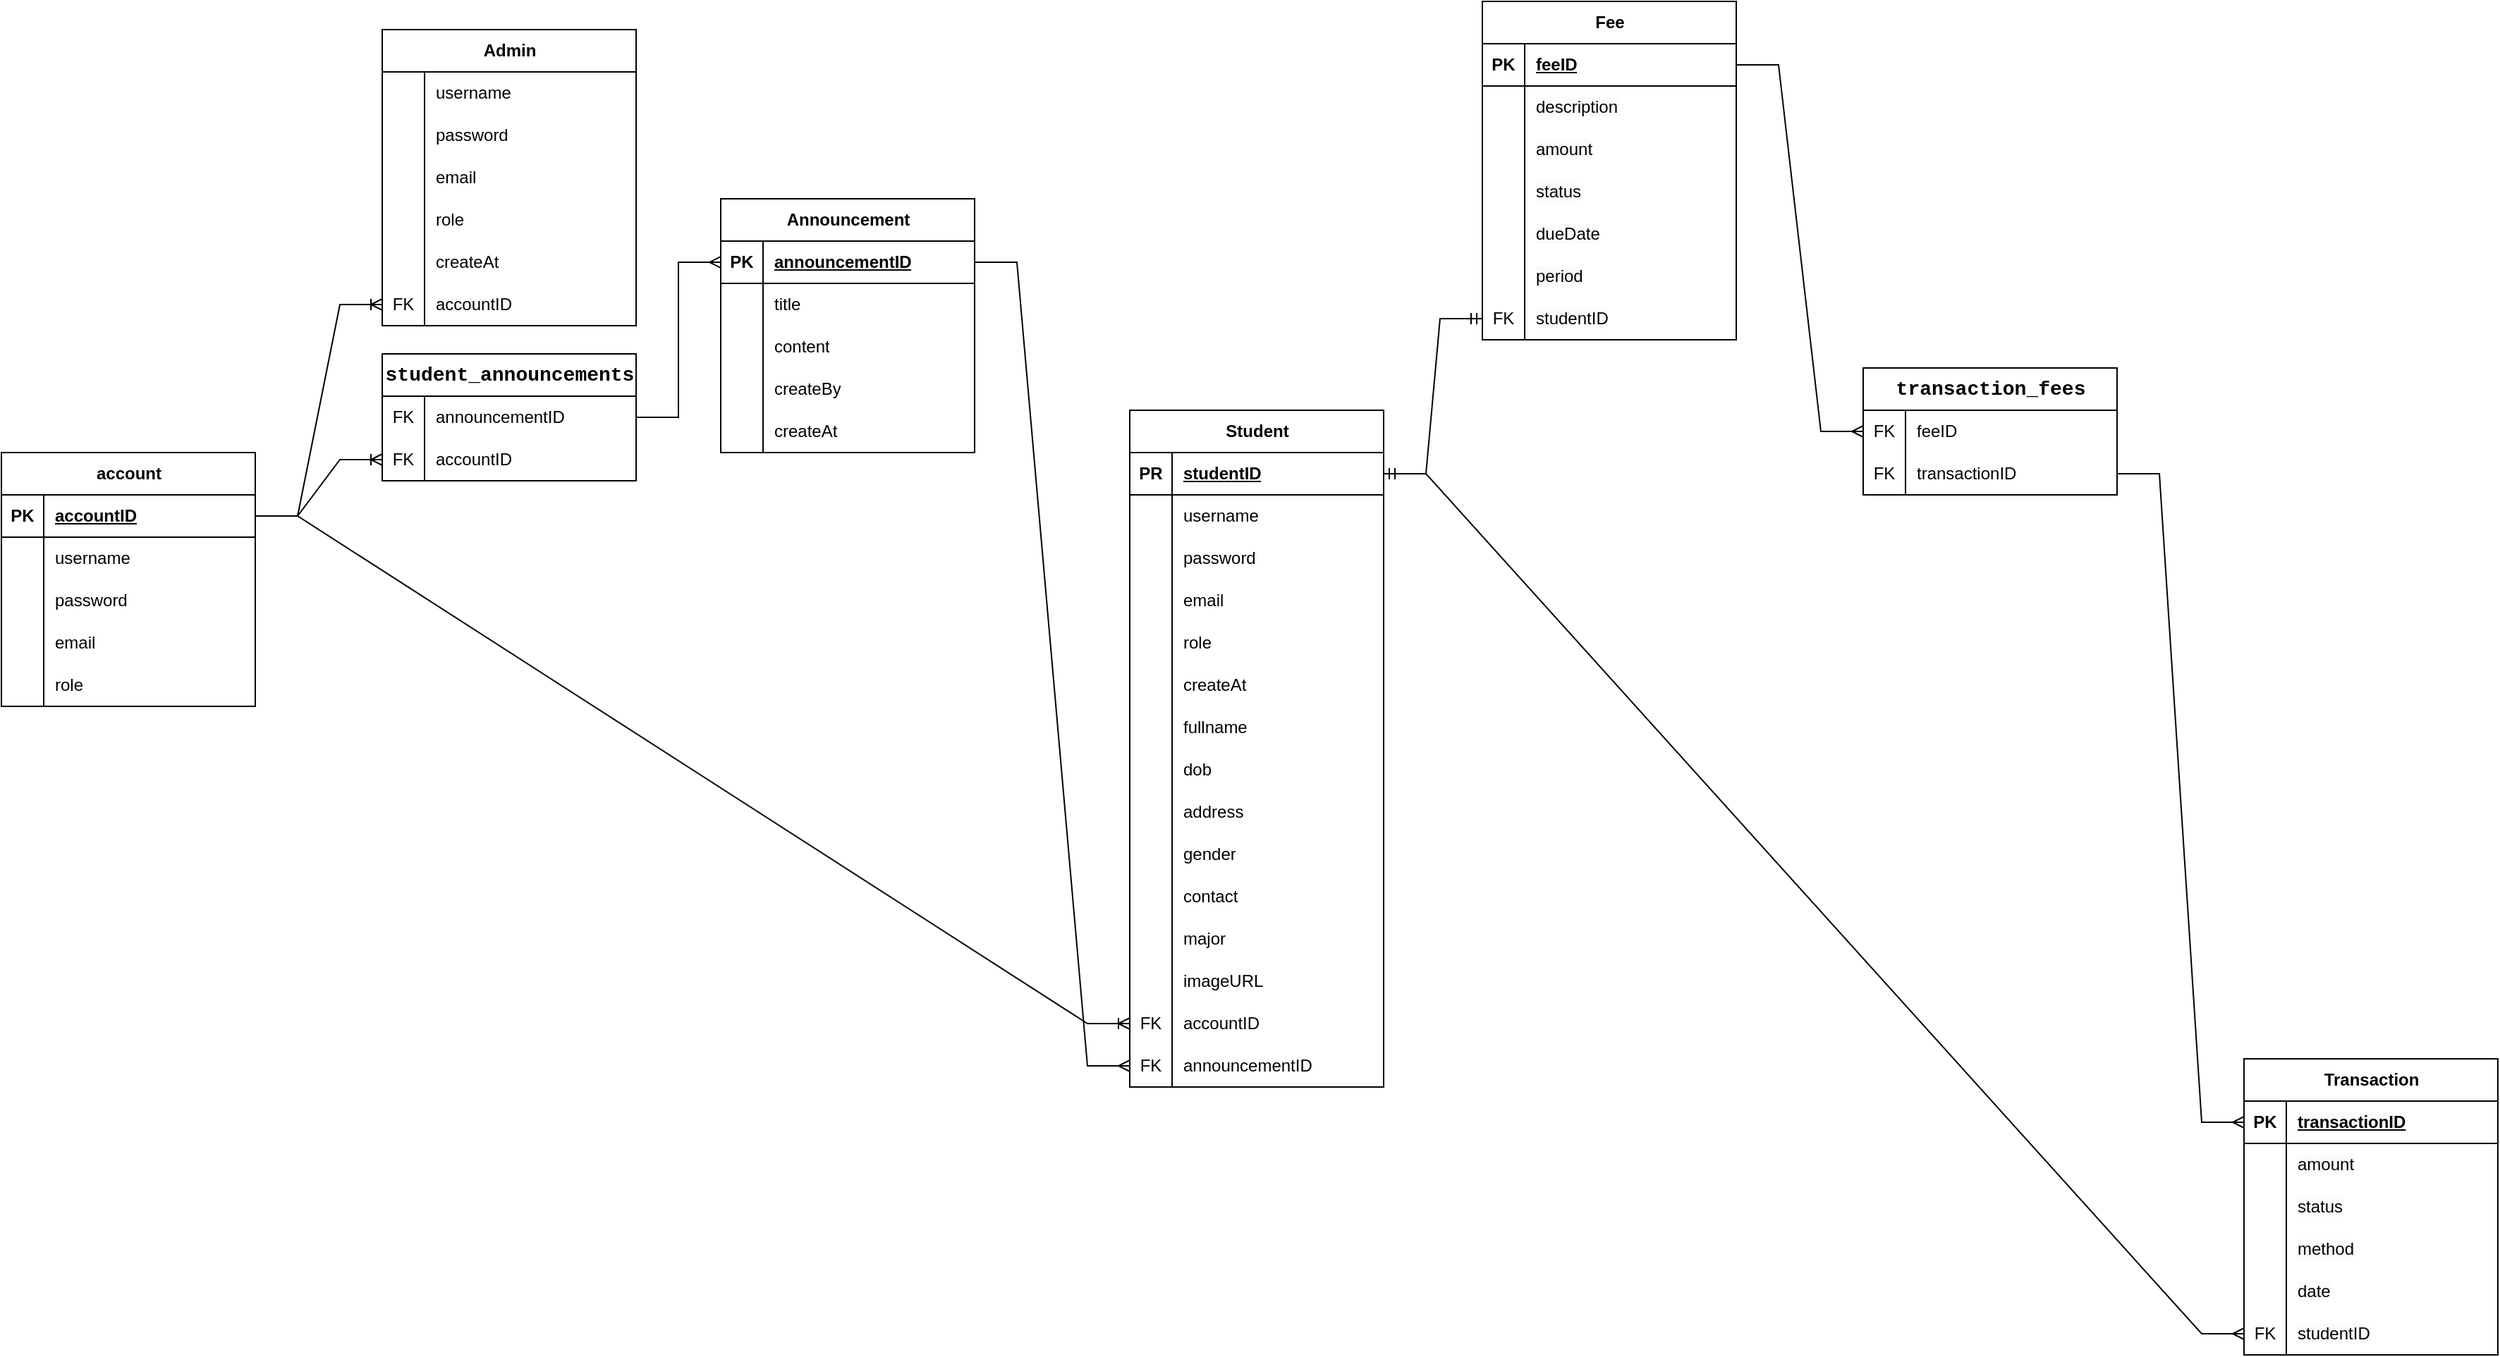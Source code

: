 <mxfile version="28.2.8">
  <diagram name="Trang-1" id="uYykQb7yuV1nduI9o4cE">
    <mxGraphModel grid="1" page="1" gridSize="10" guides="1" tooltips="1" connect="1" arrows="1" fold="1" pageScale="1" pageWidth="827" pageHeight="1169" math="0" shadow="0">
      <root>
        <mxCell id="0" />
        <mxCell id="1" parent="0" />
        <mxCell id="pBha4cJvdhxc_9h2mhRt-1" value="account" style="shape=table;startSize=30;container=1;collapsible=1;childLayout=tableLayout;fixedRows=1;rowLines=0;fontStyle=1;align=center;resizeLast=1;html=1;" vertex="1" parent="1">
          <mxGeometry x="70" y="240" width="180" height="180" as="geometry" />
        </mxCell>
        <mxCell id="pBha4cJvdhxc_9h2mhRt-2" value="" style="shape=tableRow;horizontal=0;startSize=0;swimlaneHead=0;swimlaneBody=0;fillColor=none;collapsible=0;dropTarget=0;points=[[0,0.5],[1,0.5]];portConstraint=eastwest;top=0;left=0;right=0;bottom=1;" vertex="1" parent="pBha4cJvdhxc_9h2mhRt-1">
          <mxGeometry y="30" width="180" height="30" as="geometry" />
        </mxCell>
        <mxCell id="pBha4cJvdhxc_9h2mhRt-3" value="PK" style="shape=partialRectangle;connectable=0;fillColor=none;top=0;left=0;bottom=0;right=0;fontStyle=1;overflow=hidden;whiteSpace=wrap;html=1;" vertex="1" parent="pBha4cJvdhxc_9h2mhRt-2">
          <mxGeometry width="30" height="30" as="geometry">
            <mxRectangle width="30" height="30" as="alternateBounds" />
          </mxGeometry>
        </mxCell>
        <mxCell id="pBha4cJvdhxc_9h2mhRt-4" value="accountID" style="shape=partialRectangle;connectable=0;fillColor=none;top=0;left=0;bottom=0;right=0;align=left;spacingLeft=6;fontStyle=5;overflow=hidden;whiteSpace=wrap;html=1;" vertex="1" parent="pBha4cJvdhxc_9h2mhRt-2">
          <mxGeometry x="30" width="150" height="30" as="geometry">
            <mxRectangle width="150" height="30" as="alternateBounds" />
          </mxGeometry>
        </mxCell>
        <mxCell id="pBha4cJvdhxc_9h2mhRt-5" value="" style="shape=tableRow;horizontal=0;startSize=0;swimlaneHead=0;swimlaneBody=0;fillColor=none;collapsible=0;dropTarget=0;points=[[0,0.5],[1,0.5]];portConstraint=eastwest;top=0;left=0;right=0;bottom=0;" vertex="1" parent="pBha4cJvdhxc_9h2mhRt-1">
          <mxGeometry y="60" width="180" height="30" as="geometry" />
        </mxCell>
        <mxCell id="pBha4cJvdhxc_9h2mhRt-6" value="" style="shape=partialRectangle;connectable=0;fillColor=none;top=0;left=0;bottom=0;right=0;editable=1;overflow=hidden;whiteSpace=wrap;html=1;" vertex="1" parent="pBha4cJvdhxc_9h2mhRt-5">
          <mxGeometry width="30" height="30" as="geometry">
            <mxRectangle width="30" height="30" as="alternateBounds" />
          </mxGeometry>
        </mxCell>
        <mxCell id="pBha4cJvdhxc_9h2mhRt-7" value="username" style="shape=partialRectangle;connectable=0;fillColor=none;top=0;left=0;bottom=0;right=0;align=left;spacingLeft=6;overflow=hidden;whiteSpace=wrap;html=1;" vertex="1" parent="pBha4cJvdhxc_9h2mhRt-5">
          <mxGeometry x="30" width="150" height="30" as="geometry">
            <mxRectangle width="150" height="30" as="alternateBounds" />
          </mxGeometry>
        </mxCell>
        <mxCell id="pBha4cJvdhxc_9h2mhRt-8" value="" style="shape=tableRow;horizontal=0;startSize=0;swimlaneHead=0;swimlaneBody=0;fillColor=none;collapsible=0;dropTarget=0;points=[[0,0.5],[1,0.5]];portConstraint=eastwest;top=0;left=0;right=0;bottom=0;" vertex="1" parent="pBha4cJvdhxc_9h2mhRt-1">
          <mxGeometry y="90" width="180" height="30" as="geometry" />
        </mxCell>
        <mxCell id="pBha4cJvdhxc_9h2mhRt-9" value="" style="shape=partialRectangle;connectable=0;fillColor=none;top=0;left=0;bottom=0;right=0;editable=1;overflow=hidden;whiteSpace=wrap;html=1;" vertex="1" parent="pBha4cJvdhxc_9h2mhRt-8">
          <mxGeometry width="30" height="30" as="geometry">
            <mxRectangle width="30" height="30" as="alternateBounds" />
          </mxGeometry>
        </mxCell>
        <mxCell id="pBha4cJvdhxc_9h2mhRt-10" value="password" style="shape=partialRectangle;connectable=0;fillColor=none;top=0;left=0;bottom=0;right=0;align=left;spacingLeft=6;overflow=hidden;whiteSpace=wrap;html=1;" vertex="1" parent="pBha4cJvdhxc_9h2mhRt-8">
          <mxGeometry x="30" width="150" height="30" as="geometry">
            <mxRectangle width="150" height="30" as="alternateBounds" />
          </mxGeometry>
        </mxCell>
        <mxCell id="pBha4cJvdhxc_9h2mhRt-11" value="" style="shape=tableRow;horizontal=0;startSize=0;swimlaneHead=0;swimlaneBody=0;fillColor=none;collapsible=0;dropTarget=0;points=[[0,0.5],[1,0.5]];portConstraint=eastwest;top=0;left=0;right=0;bottom=0;" vertex="1" parent="pBha4cJvdhxc_9h2mhRt-1">
          <mxGeometry y="120" width="180" height="30" as="geometry" />
        </mxCell>
        <mxCell id="pBha4cJvdhxc_9h2mhRt-12" value="" style="shape=partialRectangle;connectable=0;fillColor=none;top=0;left=0;bottom=0;right=0;editable=1;overflow=hidden;whiteSpace=wrap;html=1;" vertex="1" parent="pBha4cJvdhxc_9h2mhRt-11">
          <mxGeometry width="30" height="30" as="geometry">
            <mxRectangle width="30" height="30" as="alternateBounds" />
          </mxGeometry>
        </mxCell>
        <mxCell id="pBha4cJvdhxc_9h2mhRt-13" value="email" style="shape=partialRectangle;connectable=0;fillColor=none;top=0;left=0;bottom=0;right=0;align=left;spacingLeft=6;overflow=hidden;whiteSpace=wrap;html=1;" vertex="1" parent="pBha4cJvdhxc_9h2mhRt-11">
          <mxGeometry x="30" width="150" height="30" as="geometry">
            <mxRectangle width="150" height="30" as="alternateBounds" />
          </mxGeometry>
        </mxCell>
        <mxCell id="pBha4cJvdhxc_9h2mhRt-36" value="" style="shape=tableRow;horizontal=0;startSize=0;swimlaneHead=0;swimlaneBody=0;fillColor=none;collapsible=0;dropTarget=0;points=[[0,0.5],[1,0.5]];portConstraint=eastwest;top=0;left=0;right=0;bottom=0;" vertex="1" parent="pBha4cJvdhxc_9h2mhRt-1">
          <mxGeometry y="150" width="180" height="30" as="geometry" />
        </mxCell>
        <mxCell id="pBha4cJvdhxc_9h2mhRt-37" value="" style="shape=partialRectangle;connectable=0;fillColor=none;top=0;left=0;bottom=0;right=0;editable=1;overflow=hidden;whiteSpace=wrap;html=1;" vertex="1" parent="pBha4cJvdhxc_9h2mhRt-36">
          <mxGeometry width="30" height="30" as="geometry">
            <mxRectangle width="30" height="30" as="alternateBounds" />
          </mxGeometry>
        </mxCell>
        <mxCell id="pBha4cJvdhxc_9h2mhRt-38" value="role" style="shape=partialRectangle;connectable=0;fillColor=none;top=0;left=0;bottom=0;right=0;align=left;spacingLeft=6;overflow=hidden;whiteSpace=wrap;html=1;" vertex="1" parent="pBha4cJvdhxc_9h2mhRt-36">
          <mxGeometry x="30" width="150" height="30" as="geometry">
            <mxRectangle width="150" height="30" as="alternateBounds" />
          </mxGeometry>
        </mxCell>
        <mxCell id="pBha4cJvdhxc_9h2mhRt-40" value="Admin" style="shape=table;startSize=30;container=1;collapsible=1;childLayout=tableLayout;fixedRows=1;rowLines=0;fontStyle=1;align=center;resizeLast=1;html=1;" vertex="1" parent="1">
          <mxGeometry x="340" y="-60" width="180" height="210" as="geometry" />
        </mxCell>
        <mxCell id="pBha4cJvdhxc_9h2mhRt-44" value="" style="shape=tableRow;horizontal=0;startSize=0;swimlaneHead=0;swimlaneBody=0;fillColor=none;collapsible=0;dropTarget=0;points=[[0,0.5],[1,0.5]];portConstraint=eastwest;top=0;left=0;right=0;bottom=0;" vertex="1" parent="pBha4cJvdhxc_9h2mhRt-40">
          <mxGeometry y="30" width="180" height="30" as="geometry" />
        </mxCell>
        <mxCell id="pBha4cJvdhxc_9h2mhRt-45" value="" style="shape=partialRectangle;connectable=0;fillColor=none;top=0;left=0;bottom=0;right=0;editable=1;overflow=hidden;whiteSpace=wrap;html=1;" vertex="1" parent="pBha4cJvdhxc_9h2mhRt-44">
          <mxGeometry width="30" height="30" as="geometry">
            <mxRectangle width="30" height="30" as="alternateBounds" />
          </mxGeometry>
        </mxCell>
        <mxCell id="pBha4cJvdhxc_9h2mhRt-46" value="username" style="shape=partialRectangle;connectable=0;fillColor=none;top=0;left=0;bottom=0;right=0;align=left;spacingLeft=6;overflow=hidden;whiteSpace=wrap;html=1;" vertex="1" parent="pBha4cJvdhxc_9h2mhRt-44">
          <mxGeometry x="30" width="150" height="30" as="geometry">
            <mxRectangle width="150" height="30" as="alternateBounds" />
          </mxGeometry>
        </mxCell>
        <mxCell id="pBha4cJvdhxc_9h2mhRt-47" value="" style="shape=tableRow;horizontal=0;startSize=0;swimlaneHead=0;swimlaneBody=0;fillColor=none;collapsible=0;dropTarget=0;points=[[0,0.5],[1,0.5]];portConstraint=eastwest;top=0;left=0;right=0;bottom=0;" vertex="1" parent="pBha4cJvdhxc_9h2mhRt-40">
          <mxGeometry y="60" width="180" height="30" as="geometry" />
        </mxCell>
        <mxCell id="pBha4cJvdhxc_9h2mhRt-48" value="" style="shape=partialRectangle;connectable=0;fillColor=none;top=0;left=0;bottom=0;right=0;editable=1;overflow=hidden;whiteSpace=wrap;html=1;" vertex="1" parent="pBha4cJvdhxc_9h2mhRt-47">
          <mxGeometry width="30" height="30" as="geometry">
            <mxRectangle width="30" height="30" as="alternateBounds" />
          </mxGeometry>
        </mxCell>
        <mxCell id="pBha4cJvdhxc_9h2mhRt-49" value="password" style="shape=partialRectangle;connectable=0;fillColor=none;top=0;left=0;bottom=0;right=0;align=left;spacingLeft=6;overflow=hidden;whiteSpace=wrap;html=1;" vertex="1" parent="pBha4cJvdhxc_9h2mhRt-47">
          <mxGeometry x="30" width="150" height="30" as="geometry">
            <mxRectangle width="150" height="30" as="alternateBounds" />
          </mxGeometry>
        </mxCell>
        <mxCell id="pBha4cJvdhxc_9h2mhRt-50" value="" style="shape=tableRow;horizontal=0;startSize=0;swimlaneHead=0;swimlaneBody=0;fillColor=none;collapsible=0;dropTarget=0;points=[[0,0.5],[1,0.5]];portConstraint=eastwest;top=0;left=0;right=0;bottom=0;" vertex="1" parent="pBha4cJvdhxc_9h2mhRt-40">
          <mxGeometry y="90" width="180" height="30" as="geometry" />
        </mxCell>
        <mxCell id="pBha4cJvdhxc_9h2mhRt-51" value="" style="shape=partialRectangle;connectable=0;fillColor=none;top=0;left=0;bottom=0;right=0;editable=1;overflow=hidden;whiteSpace=wrap;html=1;" vertex="1" parent="pBha4cJvdhxc_9h2mhRt-50">
          <mxGeometry width="30" height="30" as="geometry">
            <mxRectangle width="30" height="30" as="alternateBounds" />
          </mxGeometry>
        </mxCell>
        <mxCell id="pBha4cJvdhxc_9h2mhRt-52" value="email" style="shape=partialRectangle;connectable=0;fillColor=none;top=0;left=0;bottom=0;right=0;align=left;spacingLeft=6;overflow=hidden;whiteSpace=wrap;html=1;" vertex="1" parent="pBha4cJvdhxc_9h2mhRt-50">
          <mxGeometry x="30" width="150" height="30" as="geometry">
            <mxRectangle width="150" height="30" as="alternateBounds" />
          </mxGeometry>
        </mxCell>
        <mxCell id="pBha4cJvdhxc_9h2mhRt-53" value="" style="shape=tableRow;horizontal=0;startSize=0;swimlaneHead=0;swimlaneBody=0;fillColor=none;collapsible=0;dropTarget=0;points=[[0,0.5],[1,0.5]];portConstraint=eastwest;top=0;left=0;right=0;bottom=0;" vertex="1" parent="pBha4cJvdhxc_9h2mhRt-40">
          <mxGeometry y="120" width="180" height="30" as="geometry" />
        </mxCell>
        <mxCell id="pBha4cJvdhxc_9h2mhRt-54" value="" style="shape=partialRectangle;connectable=0;fillColor=none;top=0;left=0;bottom=0;right=0;editable=1;overflow=hidden;whiteSpace=wrap;html=1;" vertex="1" parent="pBha4cJvdhxc_9h2mhRt-53">
          <mxGeometry width="30" height="30" as="geometry">
            <mxRectangle width="30" height="30" as="alternateBounds" />
          </mxGeometry>
        </mxCell>
        <mxCell id="pBha4cJvdhxc_9h2mhRt-55" value="role" style="shape=partialRectangle;connectable=0;fillColor=none;top=0;left=0;bottom=0;right=0;align=left;spacingLeft=6;overflow=hidden;whiteSpace=wrap;html=1;" vertex="1" parent="pBha4cJvdhxc_9h2mhRt-53">
          <mxGeometry x="30" width="150" height="30" as="geometry">
            <mxRectangle width="150" height="30" as="alternateBounds" />
          </mxGeometry>
        </mxCell>
        <mxCell id="pBha4cJvdhxc_9h2mhRt-57" value="" style="shape=tableRow;horizontal=0;startSize=0;swimlaneHead=0;swimlaneBody=0;fillColor=none;collapsible=0;dropTarget=0;points=[[0,0.5],[1,0.5]];portConstraint=eastwest;top=0;left=0;right=0;bottom=0;" vertex="1" parent="pBha4cJvdhxc_9h2mhRt-40">
          <mxGeometry y="150" width="180" height="30" as="geometry" />
        </mxCell>
        <mxCell id="pBha4cJvdhxc_9h2mhRt-58" value="" style="shape=partialRectangle;connectable=0;fillColor=none;top=0;left=0;bottom=0;right=0;editable=1;overflow=hidden;whiteSpace=wrap;html=1;" vertex="1" parent="pBha4cJvdhxc_9h2mhRt-57">
          <mxGeometry width="30" height="30" as="geometry">
            <mxRectangle width="30" height="30" as="alternateBounds" />
          </mxGeometry>
        </mxCell>
        <mxCell id="pBha4cJvdhxc_9h2mhRt-59" value="createAt" style="shape=partialRectangle;connectable=0;fillColor=none;top=0;left=0;bottom=0;right=0;align=left;spacingLeft=6;overflow=hidden;whiteSpace=wrap;html=1;" vertex="1" parent="pBha4cJvdhxc_9h2mhRt-57">
          <mxGeometry x="30" width="150" height="30" as="geometry">
            <mxRectangle width="150" height="30" as="alternateBounds" />
          </mxGeometry>
        </mxCell>
        <mxCell id="pBha4cJvdhxc_9h2mhRt-221" style="shape=tableRow;horizontal=0;startSize=0;swimlaneHead=0;swimlaneBody=0;fillColor=none;collapsible=0;dropTarget=0;points=[[0,0.5],[1,0.5]];portConstraint=eastwest;top=0;left=0;right=0;bottom=0;" vertex="1" parent="pBha4cJvdhxc_9h2mhRt-40">
          <mxGeometry y="180" width="180" height="30" as="geometry" />
        </mxCell>
        <mxCell id="pBha4cJvdhxc_9h2mhRt-222" value="FK" style="shape=partialRectangle;connectable=0;fillColor=none;top=0;left=0;bottom=0;right=0;editable=1;overflow=hidden;whiteSpace=wrap;html=1;" vertex="1" parent="pBha4cJvdhxc_9h2mhRt-221">
          <mxGeometry width="30" height="30" as="geometry">
            <mxRectangle width="30" height="30" as="alternateBounds" />
          </mxGeometry>
        </mxCell>
        <mxCell id="pBha4cJvdhxc_9h2mhRt-223" value="accountID" style="shape=partialRectangle;connectable=0;fillColor=none;top=0;left=0;bottom=0;right=0;align=left;spacingLeft=6;overflow=hidden;whiteSpace=wrap;html=1;" vertex="1" parent="pBha4cJvdhxc_9h2mhRt-221">
          <mxGeometry x="30" width="150" height="30" as="geometry">
            <mxRectangle width="150" height="30" as="alternateBounds" />
          </mxGeometry>
        </mxCell>
        <mxCell id="pBha4cJvdhxc_9h2mhRt-60" value="Student" style="shape=table;startSize=30;container=1;collapsible=1;childLayout=tableLayout;fixedRows=1;rowLines=0;fontStyle=1;align=center;resizeLast=1;html=1;" vertex="1" parent="1">
          <mxGeometry x="870" y="210" width="180" height="480.0" as="geometry" />
        </mxCell>
        <mxCell id="pBha4cJvdhxc_9h2mhRt-105" value="" style="shape=tableRow;horizontal=0;startSize=0;swimlaneHead=0;swimlaneBody=0;fillColor=none;collapsible=0;dropTarget=0;points=[[0,0.5],[1,0.5]];portConstraint=eastwest;top=0;left=0;right=0;bottom=1;" vertex="1" parent="pBha4cJvdhxc_9h2mhRt-60">
          <mxGeometry y="30" width="180" height="30" as="geometry" />
        </mxCell>
        <mxCell id="pBha4cJvdhxc_9h2mhRt-106" value="PR" style="shape=partialRectangle;connectable=0;fillColor=none;top=0;left=0;bottom=0;right=0;fontStyle=1;overflow=hidden;whiteSpace=wrap;html=1;" vertex="1" parent="pBha4cJvdhxc_9h2mhRt-105">
          <mxGeometry width="30" height="30" as="geometry">
            <mxRectangle width="30" height="30" as="alternateBounds" />
          </mxGeometry>
        </mxCell>
        <mxCell id="pBha4cJvdhxc_9h2mhRt-107" value="studentID" style="shape=partialRectangle;connectable=0;fillColor=none;top=0;left=0;bottom=0;right=0;align=left;spacingLeft=6;fontStyle=5;overflow=hidden;whiteSpace=wrap;html=1;" vertex="1" parent="pBha4cJvdhxc_9h2mhRt-105">
          <mxGeometry x="30" width="150" height="30" as="geometry">
            <mxRectangle width="150" height="30" as="alternateBounds" />
          </mxGeometry>
        </mxCell>
        <mxCell id="pBha4cJvdhxc_9h2mhRt-64" value="" style="shape=tableRow;horizontal=0;startSize=0;swimlaneHead=0;swimlaneBody=0;fillColor=none;collapsible=0;dropTarget=0;points=[[0,0.5],[1,0.5]];portConstraint=eastwest;top=0;left=0;right=0;bottom=0;" vertex="1" parent="pBha4cJvdhxc_9h2mhRt-60">
          <mxGeometry y="60" width="180" height="30" as="geometry" />
        </mxCell>
        <mxCell id="pBha4cJvdhxc_9h2mhRt-65" value="" style="shape=partialRectangle;connectable=0;fillColor=none;top=0;left=0;bottom=0;right=0;editable=1;overflow=hidden;whiteSpace=wrap;html=1;" vertex="1" parent="pBha4cJvdhxc_9h2mhRt-64">
          <mxGeometry width="30" height="30" as="geometry">
            <mxRectangle width="30" height="30" as="alternateBounds" />
          </mxGeometry>
        </mxCell>
        <mxCell id="pBha4cJvdhxc_9h2mhRt-66" value="username" style="shape=partialRectangle;connectable=0;fillColor=none;top=0;left=0;bottom=0;right=0;align=left;spacingLeft=6;overflow=hidden;whiteSpace=wrap;html=1;" vertex="1" parent="pBha4cJvdhxc_9h2mhRt-64">
          <mxGeometry x="30" width="150" height="30" as="geometry">
            <mxRectangle width="150" height="30" as="alternateBounds" />
          </mxGeometry>
        </mxCell>
        <mxCell id="pBha4cJvdhxc_9h2mhRt-67" value="" style="shape=tableRow;horizontal=0;startSize=0;swimlaneHead=0;swimlaneBody=0;fillColor=none;collapsible=0;dropTarget=0;points=[[0,0.5],[1,0.5]];portConstraint=eastwest;top=0;left=0;right=0;bottom=0;" vertex="1" parent="pBha4cJvdhxc_9h2mhRt-60">
          <mxGeometry y="90" width="180" height="30" as="geometry" />
        </mxCell>
        <mxCell id="pBha4cJvdhxc_9h2mhRt-68" value="" style="shape=partialRectangle;connectable=0;fillColor=none;top=0;left=0;bottom=0;right=0;editable=1;overflow=hidden;whiteSpace=wrap;html=1;" vertex="1" parent="pBha4cJvdhxc_9h2mhRt-67">
          <mxGeometry width="30" height="30" as="geometry">
            <mxRectangle width="30" height="30" as="alternateBounds" />
          </mxGeometry>
        </mxCell>
        <mxCell id="pBha4cJvdhxc_9h2mhRt-69" value="password" style="shape=partialRectangle;connectable=0;fillColor=none;top=0;left=0;bottom=0;right=0;align=left;spacingLeft=6;overflow=hidden;whiteSpace=wrap;html=1;" vertex="1" parent="pBha4cJvdhxc_9h2mhRt-67">
          <mxGeometry x="30" width="150" height="30" as="geometry">
            <mxRectangle width="150" height="30" as="alternateBounds" />
          </mxGeometry>
        </mxCell>
        <mxCell id="pBha4cJvdhxc_9h2mhRt-70" value="" style="shape=tableRow;horizontal=0;startSize=0;swimlaneHead=0;swimlaneBody=0;fillColor=none;collapsible=0;dropTarget=0;points=[[0,0.5],[1,0.5]];portConstraint=eastwest;top=0;left=0;right=0;bottom=0;" vertex="1" parent="pBha4cJvdhxc_9h2mhRt-60">
          <mxGeometry y="120" width="180" height="30" as="geometry" />
        </mxCell>
        <mxCell id="pBha4cJvdhxc_9h2mhRt-71" value="" style="shape=partialRectangle;connectable=0;fillColor=none;top=0;left=0;bottom=0;right=0;editable=1;overflow=hidden;whiteSpace=wrap;html=1;" vertex="1" parent="pBha4cJvdhxc_9h2mhRt-70">
          <mxGeometry width="30" height="30" as="geometry">
            <mxRectangle width="30" height="30" as="alternateBounds" />
          </mxGeometry>
        </mxCell>
        <mxCell id="pBha4cJvdhxc_9h2mhRt-72" value="email" style="shape=partialRectangle;connectable=0;fillColor=none;top=0;left=0;bottom=0;right=0;align=left;spacingLeft=6;overflow=hidden;whiteSpace=wrap;html=1;" vertex="1" parent="pBha4cJvdhxc_9h2mhRt-70">
          <mxGeometry x="30" width="150" height="30" as="geometry">
            <mxRectangle width="150" height="30" as="alternateBounds" />
          </mxGeometry>
        </mxCell>
        <mxCell id="pBha4cJvdhxc_9h2mhRt-73" value="" style="shape=tableRow;horizontal=0;startSize=0;swimlaneHead=0;swimlaneBody=0;fillColor=none;collapsible=0;dropTarget=0;points=[[0,0.5],[1,0.5]];portConstraint=eastwest;top=0;left=0;right=0;bottom=0;" vertex="1" parent="pBha4cJvdhxc_9h2mhRt-60">
          <mxGeometry y="150" width="180" height="30" as="geometry" />
        </mxCell>
        <mxCell id="pBha4cJvdhxc_9h2mhRt-74" value="" style="shape=partialRectangle;connectable=0;fillColor=none;top=0;left=0;bottom=0;right=0;editable=1;overflow=hidden;whiteSpace=wrap;html=1;" vertex="1" parent="pBha4cJvdhxc_9h2mhRt-73">
          <mxGeometry width="30" height="30" as="geometry">
            <mxRectangle width="30" height="30" as="alternateBounds" />
          </mxGeometry>
        </mxCell>
        <mxCell id="pBha4cJvdhxc_9h2mhRt-75" value="role" style="shape=partialRectangle;connectable=0;fillColor=none;top=0;left=0;bottom=0;right=0;align=left;spacingLeft=6;overflow=hidden;whiteSpace=wrap;html=1;" vertex="1" parent="pBha4cJvdhxc_9h2mhRt-73">
          <mxGeometry x="30" width="150" height="30" as="geometry">
            <mxRectangle width="150" height="30" as="alternateBounds" />
          </mxGeometry>
        </mxCell>
        <mxCell id="pBha4cJvdhxc_9h2mhRt-76" value="" style="shape=tableRow;horizontal=0;startSize=0;swimlaneHead=0;swimlaneBody=0;fillColor=none;collapsible=0;dropTarget=0;points=[[0,0.5],[1,0.5]];portConstraint=eastwest;top=0;left=0;right=0;bottom=0;" vertex="1" parent="pBha4cJvdhxc_9h2mhRt-60">
          <mxGeometry y="180" width="180" height="30" as="geometry" />
        </mxCell>
        <mxCell id="pBha4cJvdhxc_9h2mhRt-77" value="" style="shape=partialRectangle;connectable=0;fillColor=none;top=0;left=0;bottom=0;right=0;editable=1;overflow=hidden;whiteSpace=wrap;html=1;" vertex="1" parent="pBha4cJvdhxc_9h2mhRt-76">
          <mxGeometry width="30" height="30" as="geometry">
            <mxRectangle width="30" height="30" as="alternateBounds" />
          </mxGeometry>
        </mxCell>
        <mxCell id="pBha4cJvdhxc_9h2mhRt-78" value="createAt" style="shape=partialRectangle;connectable=0;fillColor=none;top=0;left=0;bottom=0;right=0;align=left;spacingLeft=6;overflow=hidden;whiteSpace=wrap;html=1;" vertex="1" parent="pBha4cJvdhxc_9h2mhRt-76">
          <mxGeometry x="30" width="150" height="30" as="geometry">
            <mxRectangle width="150" height="30" as="alternateBounds" />
          </mxGeometry>
        </mxCell>
        <mxCell id="pBha4cJvdhxc_9h2mhRt-81" value="" style="shape=tableRow;horizontal=0;startSize=0;swimlaneHead=0;swimlaneBody=0;fillColor=none;collapsible=0;dropTarget=0;points=[[0,0.5],[1,0.5]];portConstraint=eastwest;top=0;left=0;right=0;bottom=0;" vertex="1" parent="pBha4cJvdhxc_9h2mhRt-60">
          <mxGeometry y="210" width="180" height="30" as="geometry" />
        </mxCell>
        <mxCell id="pBha4cJvdhxc_9h2mhRt-82" value="" style="shape=partialRectangle;connectable=0;fillColor=none;top=0;left=0;bottom=0;right=0;editable=1;overflow=hidden;whiteSpace=wrap;html=1;" vertex="1" parent="pBha4cJvdhxc_9h2mhRt-81">
          <mxGeometry width="30" height="30" as="geometry">
            <mxRectangle width="30" height="30" as="alternateBounds" />
          </mxGeometry>
        </mxCell>
        <mxCell id="pBha4cJvdhxc_9h2mhRt-83" value="fullname" style="shape=partialRectangle;connectable=0;fillColor=none;top=0;left=0;bottom=0;right=0;align=left;spacingLeft=6;overflow=hidden;whiteSpace=wrap;html=1;" vertex="1" parent="pBha4cJvdhxc_9h2mhRt-81">
          <mxGeometry x="30" width="150" height="30" as="geometry">
            <mxRectangle width="150" height="30" as="alternateBounds" />
          </mxGeometry>
        </mxCell>
        <mxCell id="pBha4cJvdhxc_9h2mhRt-84" value="" style="shape=tableRow;horizontal=0;startSize=0;swimlaneHead=0;swimlaneBody=0;fillColor=none;collapsible=0;dropTarget=0;points=[[0,0.5],[1,0.5]];portConstraint=eastwest;top=0;left=0;right=0;bottom=0;" vertex="1" parent="pBha4cJvdhxc_9h2mhRt-60">
          <mxGeometry y="240" width="180" height="30" as="geometry" />
        </mxCell>
        <mxCell id="pBha4cJvdhxc_9h2mhRt-85" value="" style="shape=partialRectangle;connectable=0;fillColor=none;top=0;left=0;bottom=0;right=0;editable=1;overflow=hidden;whiteSpace=wrap;html=1;" vertex="1" parent="pBha4cJvdhxc_9h2mhRt-84">
          <mxGeometry width="30" height="30" as="geometry">
            <mxRectangle width="30" height="30" as="alternateBounds" />
          </mxGeometry>
        </mxCell>
        <mxCell id="pBha4cJvdhxc_9h2mhRt-86" value="dob" style="shape=partialRectangle;connectable=0;fillColor=none;top=0;left=0;bottom=0;right=0;align=left;spacingLeft=6;overflow=hidden;whiteSpace=wrap;html=1;" vertex="1" parent="pBha4cJvdhxc_9h2mhRt-84">
          <mxGeometry x="30" width="150" height="30" as="geometry">
            <mxRectangle width="150" height="30" as="alternateBounds" />
          </mxGeometry>
        </mxCell>
        <mxCell id="pBha4cJvdhxc_9h2mhRt-87" value="" style="shape=tableRow;horizontal=0;startSize=0;swimlaneHead=0;swimlaneBody=0;fillColor=none;collapsible=0;dropTarget=0;points=[[0,0.5],[1,0.5]];portConstraint=eastwest;top=0;left=0;right=0;bottom=0;" vertex="1" parent="pBha4cJvdhxc_9h2mhRt-60">
          <mxGeometry y="270" width="180" height="30" as="geometry" />
        </mxCell>
        <mxCell id="pBha4cJvdhxc_9h2mhRt-88" value="" style="shape=partialRectangle;connectable=0;fillColor=none;top=0;left=0;bottom=0;right=0;editable=1;overflow=hidden;whiteSpace=wrap;html=1;" vertex="1" parent="pBha4cJvdhxc_9h2mhRt-87">
          <mxGeometry width="30" height="30" as="geometry">
            <mxRectangle width="30" height="30" as="alternateBounds" />
          </mxGeometry>
        </mxCell>
        <mxCell id="pBha4cJvdhxc_9h2mhRt-89" value="address" style="shape=partialRectangle;connectable=0;fillColor=none;top=0;left=0;bottom=0;right=0;align=left;spacingLeft=6;overflow=hidden;whiteSpace=wrap;html=1;" vertex="1" parent="pBha4cJvdhxc_9h2mhRt-87">
          <mxGeometry x="30" width="150" height="30" as="geometry">
            <mxRectangle width="150" height="30" as="alternateBounds" />
          </mxGeometry>
        </mxCell>
        <mxCell id="pBha4cJvdhxc_9h2mhRt-90" value="" style="shape=tableRow;horizontal=0;startSize=0;swimlaneHead=0;swimlaneBody=0;fillColor=none;collapsible=0;dropTarget=0;points=[[0,0.5],[1,0.5]];portConstraint=eastwest;top=0;left=0;right=0;bottom=0;" vertex="1" parent="pBha4cJvdhxc_9h2mhRt-60">
          <mxGeometry y="300" width="180" height="30" as="geometry" />
        </mxCell>
        <mxCell id="pBha4cJvdhxc_9h2mhRt-91" value="" style="shape=partialRectangle;connectable=0;fillColor=none;top=0;left=0;bottom=0;right=0;editable=1;overflow=hidden;whiteSpace=wrap;html=1;" vertex="1" parent="pBha4cJvdhxc_9h2mhRt-90">
          <mxGeometry width="30" height="30" as="geometry">
            <mxRectangle width="30" height="30" as="alternateBounds" />
          </mxGeometry>
        </mxCell>
        <mxCell id="pBha4cJvdhxc_9h2mhRt-92" value="gender" style="shape=partialRectangle;connectable=0;fillColor=none;top=0;left=0;bottom=0;right=0;align=left;spacingLeft=6;overflow=hidden;whiteSpace=wrap;html=1;" vertex="1" parent="pBha4cJvdhxc_9h2mhRt-90">
          <mxGeometry x="30" width="150" height="30" as="geometry">
            <mxRectangle width="150" height="30" as="alternateBounds" />
          </mxGeometry>
        </mxCell>
        <mxCell id="pBha4cJvdhxc_9h2mhRt-93" value="" style="shape=tableRow;horizontal=0;startSize=0;swimlaneHead=0;swimlaneBody=0;fillColor=none;collapsible=0;dropTarget=0;points=[[0,0.5],[1,0.5]];portConstraint=eastwest;top=0;left=0;right=0;bottom=0;" vertex="1" parent="pBha4cJvdhxc_9h2mhRt-60">
          <mxGeometry y="330" width="180" height="30" as="geometry" />
        </mxCell>
        <mxCell id="pBha4cJvdhxc_9h2mhRt-94" value="" style="shape=partialRectangle;connectable=0;fillColor=none;top=0;left=0;bottom=0;right=0;editable=1;overflow=hidden;whiteSpace=wrap;html=1;" vertex="1" parent="pBha4cJvdhxc_9h2mhRt-93">
          <mxGeometry width="30" height="30" as="geometry">
            <mxRectangle width="30" height="30" as="alternateBounds" />
          </mxGeometry>
        </mxCell>
        <mxCell id="pBha4cJvdhxc_9h2mhRt-95" value="contact" style="shape=partialRectangle;connectable=0;fillColor=none;top=0;left=0;bottom=0;right=0;align=left;spacingLeft=6;overflow=hidden;whiteSpace=wrap;html=1;" vertex="1" parent="pBha4cJvdhxc_9h2mhRt-93">
          <mxGeometry x="30" width="150" height="30" as="geometry">
            <mxRectangle width="150" height="30" as="alternateBounds" />
          </mxGeometry>
        </mxCell>
        <mxCell id="pBha4cJvdhxc_9h2mhRt-96" value="" style="shape=tableRow;horizontal=0;startSize=0;swimlaneHead=0;swimlaneBody=0;fillColor=none;collapsible=0;dropTarget=0;points=[[0,0.5],[1,0.5]];portConstraint=eastwest;top=0;left=0;right=0;bottom=0;" vertex="1" parent="pBha4cJvdhxc_9h2mhRt-60">
          <mxGeometry y="360" width="180" height="30" as="geometry" />
        </mxCell>
        <mxCell id="pBha4cJvdhxc_9h2mhRt-97" value="" style="shape=partialRectangle;connectable=0;fillColor=none;top=0;left=0;bottom=0;right=0;editable=1;overflow=hidden;whiteSpace=wrap;html=1;" vertex="1" parent="pBha4cJvdhxc_9h2mhRt-96">
          <mxGeometry width="30" height="30" as="geometry">
            <mxRectangle width="30" height="30" as="alternateBounds" />
          </mxGeometry>
        </mxCell>
        <mxCell id="pBha4cJvdhxc_9h2mhRt-98" value="major" style="shape=partialRectangle;connectable=0;fillColor=none;top=0;left=0;bottom=0;right=0;align=left;spacingLeft=6;overflow=hidden;whiteSpace=wrap;html=1;" vertex="1" parent="pBha4cJvdhxc_9h2mhRt-96">
          <mxGeometry x="30" width="150" height="30" as="geometry">
            <mxRectangle width="150" height="30" as="alternateBounds" />
          </mxGeometry>
        </mxCell>
        <mxCell id="pBha4cJvdhxc_9h2mhRt-99" value="" style="shape=tableRow;horizontal=0;startSize=0;swimlaneHead=0;swimlaneBody=0;fillColor=none;collapsible=0;dropTarget=0;points=[[0,0.5],[1,0.5]];portConstraint=eastwest;top=0;left=0;right=0;bottom=0;" vertex="1" parent="pBha4cJvdhxc_9h2mhRt-60">
          <mxGeometry y="390" width="180" height="30" as="geometry" />
        </mxCell>
        <mxCell id="pBha4cJvdhxc_9h2mhRt-100" value="" style="shape=partialRectangle;connectable=0;fillColor=none;top=0;left=0;bottom=0;right=0;editable=1;overflow=hidden;whiteSpace=wrap;html=1;" vertex="1" parent="pBha4cJvdhxc_9h2mhRt-99">
          <mxGeometry width="30" height="30" as="geometry">
            <mxRectangle width="30" height="30" as="alternateBounds" />
          </mxGeometry>
        </mxCell>
        <mxCell id="pBha4cJvdhxc_9h2mhRt-101" value="imageURL" style="shape=partialRectangle;connectable=0;fillColor=none;top=0;left=0;bottom=0;right=0;align=left;spacingLeft=6;overflow=hidden;whiteSpace=wrap;html=1;" vertex="1" parent="pBha4cJvdhxc_9h2mhRt-99">
          <mxGeometry x="30" width="150" height="30" as="geometry">
            <mxRectangle width="150" height="30" as="alternateBounds" />
          </mxGeometry>
        </mxCell>
        <mxCell id="pBha4cJvdhxc_9h2mhRt-218" value="" style="shape=tableRow;horizontal=0;startSize=0;swimlaneHead=0;swimlaneBody=0;fillColor=none;collapsible=0;dropTarget=0;points=[[0,0.5],[1,0.5]];portConstraint=eastwest;top=0;left=0;right=0;bottom=0;" vertex="1" parent="pBha4cJvdhxc_9h2mhRt-60">
          <mxGeometry y="420" width="180" height="30" as="geometry" />
        </mxCell>
        <mxCell id="pBha4cJvdhxc_9h2mhRt-219" value="FK" style="shape=partialRectangle;connectable=0;fillColor=none;top=0;left=0;bottom=0;right=0;editable=1;overflow=hidden;whiteSpace=wrap;html=1;" vertex="1" parent="pBha4cJvdhxc_9h2mhRt-218">
          <mxGeometry width="30" height="30" as="geometry">
            <mxRectangle width="30" height="30" as="alternateBounds" />
          </mxGeometry>
        </mxCell>
        <mxCell id="pBha4cJvdhxc_9h2mhRt-220" value="accountID" style="shape=partialRectangle;connectable=0;fillColor=none;top=0;left=0;bottom=0;right=0;align=left;spacingLeft=6;overflow=hidden;whiteSpace=wrap;html=1;" vertex="1" parent="pBha4cJvdhxc_9h2mhRt-218">
          <mxGeometry x="30" width="150" height="30" as="geometry">
            <mxRectangle width="150" height="30" as="alternateBounds" />
          </mxGeometry>
        </mxCell>
        <mxCell id="pBha4cJvdhxc_9h2mhRt-263" value="" style="shape=tableRow;horizontal=0;startSize=0;swimlaneHead=0;swimlaneBody=0;fillColor=none;collapsible=0;dropTarget=0;points=[[0,0.5],[1,0.5]];portConstraint=eastwest;top=0;left=0;right=0;bottom=0;" vertex="1" parent="pBha4cJvdhxc_9h2mhRt-60">
          <mxGeometry y="450" width="180" height="30" as="geometry" />
        </mxCell>
        <mxCell id="pBha4cJvdhxc_9h2mhRt-264" value="FK" style="shape=partialRectangle;connectable=0;fillColor=none;top=0;left=0;bottom=0;right=0;editable=1;overflow=hidden;whiteSpace=wrap;html=1;" vertex="1" parent="pBha4cJvdhxc_9h2mhRt-263">
          <mxGeometry width="30" height="30" as="geometry">
            <mxRectangle width="30" height="30" as="alternateBounds" />
          </mxGeometry>
        </mxCell>
        <mxCell id="pBha4cJvdhxc_9h2mhRt-265" value="announcementID" style="shape=partialRectangle;connectable=0;fillColor=none;top=0;left=0;bottom=0;right=0;align=left;spacingLeft=6;overflow=hidden;whiteSpace=wrap;html=1;" vertex="1" parent="pBha4cJvdhxc_9h2mhRt-263">
          <mxGeometry x="30" width="150" height="30" as="geometry">
            <mxRectangle width="150" height="30" as="alternateBounds" />
          </mxGeometry>
        </mxCell>
        <mxCell id="pBha4cJvdhxc_9h2mhRt-79" value="" style="edgeStyle=entityRelationEdgeStyle;fontSize=12;html=1;endArrow=ERoneToMany;rounded=0;exitX=1;exitY=0.5;exitDx=0;exitDy=0;entryX=0;entryY=0.5;entryDx=0;entryDy=0;" edge="1" parent="1" source="pBha4cJvdhxc_9h2mhRt-2" target="pBha4cJvdhxc_9h2mhRt-218">
          <mxGeometry width="100" height="100" relative="1" as="geometry">
            <mxPoint x="290" y="210" as="sourcePoint" />
            <mxPoint x="430" y="270" as="targetPoint" />
          </mxGeometry>
        </mxCell>
        <mxCell id="pBha4cJvdhxc_9h2mhRt-108" value="Announcement" style="shape=table;startSize=30;container=1;collapsible=1;childLayout=tableLayout;fixedRows=1;rowLines=0;fontStyle=1;align=center;resizeLast=1;html=1;" vertex="1" parent="1">
          <mxGeometry x="580" y="60" width="180" height="180.0" as="geometry" />
        </mxCell>
        <mxCell id="pBha4cJvdhxc_9h2mhRt-127" value="" style="shape=tableRow;horizontal=0;startSize=0;swimlaneHead=0;swimlaneBody=0;fillColor=none;collapsible=0;dropTarget=0;points=[[0,0.5],[1,0.5]];portConstraint=eastwest;top=0;left=0;right=0;bottom=1;" vertex="1" parent="pBha4cJvdhxc_9h2mhRt-108">
          <mxGeometry y="30" width="180" height="30" as="geometry" />
        </mxCell>
        <mxCell id="pBha4cJvdhxc_9h2mhRt-128" value="PK" style="shape=partialRectangle;connectable=0;fillColor=none;top=0;left=0;bottom=0;right=0;fontStyle=1;overflow=hidden;whiteSpace=wrap;html=1;" vertex="1" parent="pBha4cJvdhxc_9h2mhRt-127">
          <mxGeometry width="30" height="30" as="geometry">
            <mxRectangle width="30" height="30" as="alternateBounds" />
          </mxGeometry>
        </mxCell>
        <mxCell id="pBha4cJvdhxc_9h2mhRt-129" value="announcementID" style="shape=partialRectangle;connectable=0;fillColor=none;top=0;left=0;bottom=0;right=0;align=left;spacingLeft=6;fontStyle=5;overflow=hidden;whiteSpace=wrap;html=1;" vertex="1" parent="pBha4cJvdhxc_9h2mhRt-127">
          <mxGeometry x="30" width="150" height="30" as="geometry">
            <mxRectangle width="150" height="30" as="alternateBounds" />
          </mxGeometry>
        </mxCell>
        <mxCell id="pBha4cJvdhxc_9h2mhRt-112" value="" style="shape=tableRow;horizontal=0;startSize=0;swimlaneHead=0;swimlaneBody=0;fillColor=none;collapsible=0;dropTarget=0;points=[[0,0.5],[1,0.5]];portConstraint=eastwest;top=0;left=0;right=0;bottom=0;" vertex="1" parent="pBha4cJvdhxc_9h2mhRt-108">
          <mxGeometry y="60" width="180" height="30" as="geometry" />
        </mxCell>
        <mxCell id="pBha4cJvdhxc_9h2mhRt-113" value="" style="shape=partialRectangle;connectable=0;fillColor=none;top=0;left=0;bottom=0;right=0;editable=1;overflow=hidden;whiteSpace=wrap;html=1;" vertex="1" parent="pBha4cJvdhxc_9h2mhRt-112">
          <mxGeometry width="30" height="30" as="geometry">
            <mxRectangle width="30" height="30" as="alternateBounds" />
          </mxGeometry>
        </mxCell>
        <mxCell id="pBha4cJvdhxc_9h2mhRt-114" value="title" style="shape=partialRectangle;connectable=0;fillColor=none;top=0;left=0;bottom=0;right=0;align=left;spacingLeft=6;overflow=hidden;whiteSpace=wrap;html=1;" vertex="1" parent="pBha4cJvdhxc_9h2mhRt-112">
          <mxGeometry x="30" width="150" height="30" as="geometry">
            <mxRectangle width="150" height="30" as="alternateBounds" />
          </mxGeometry>
        </mxCell>
        <mxCell id="pBha4cJvdhxc_9h2mhRt-115" value="" style="shape=tableRow;horizontal=0;startSize=0;swimlaneHead=0;swimlaneBody=0;fillColor=none;collapsible=0;dropTarget=0;points=[[0,0.5],[1,0.5]];portConstraint=eastwest;top=0;left=0;right=0;bottom=0;" vertex="1" parent="pBha4cJvdhxc_9h2mhRt-108">
          <mxGeometry y="90" width="180" height="30" as="geometry" />
        </mxCell>
        <mxCell id="pBha4cJvdhxc_9h2mhRt-116" value="" style="shape=partialRectangle;connectable=0;fillColor=none;top=0;left=0;bottom=0;right=0;editable=1;overflow=hidden;whiteSpace=wrap;html=1;" vertex="1" parent="pBha4cJvdhxc_9h2mhRt-115">
          <mxGeometry width="30" height="30" as="geometry">
            <mxRectangle width="30" height="30" as="alternateBounds" />
          </mxGeometry>
        </mxCell>
        <mxCell id="pBha4cJvdhxc_9h2mhRt-117" value="content" style="shape=partialRectangle;connectable=0;fillColor=none;top=0;left=0;bottom=0;right=0;align=left;spacingLeft=6;overflow=hidden;whiteSpace=wrap;html=1;" vertex="1" parent="pBha4cJvdhxc_9h2mhRt-115">
          <mxGeometry x="30" width="150" height="30" as="geometry">
            <mxRectangle width="150" height="30" as="alternateBounds" />
          </mxGeometry>
        </mxCell>
        <mxCell id="pBha4cJvdhxc_9h2mhRt-118" value="" style="shape=tableRow;horizontal=0;startSize=0;swimlaneHead=0;swimlaneBody=0;fillColor=none;collapsible=0;dropTarget=0;points=[[0,0.5],[1,0.5]];portConstraint=eastwest;top=0;left=0;right=0;bottom=0;" vertex="1" parent="pBha4cJvdhxc_9h2mhRt-108">
          <mxGeometry y="120" width="180" height="30" as="geometry" />
        </mxCell>
        <mxCell id="pBha4cJvdhxc_9h2mhRt-119" value="" style="shape=partialRectangle;connectable=0;fillColor=none;top=0;left=0;bottom=0;right=0;editable=1;overflow=hidden;whiteSpace=wrap;html=1;" vertex="1" parent="pBha4cJvdhxc_9h2mhRt-118">
          <mxGeometry width="30" height="30" as="geometry">
            <mxRectangle width="30" height="30" as="alternateBounds" />
          </mxGeometry>
        </mxCell>
        <mxCell id="pBha4cJvdhxc_9h2mhRt-120" value="createBy" style="shape=partialRectangle;connectable=0;fillColor=none;top=0;left=0;bottom=0;right=0;align=left;spacingLeft=6;overflow=hidden;whiteSpace=wrap;html=1;" vertex="1" parent="pBha4cJvdhxc_9h2mhRt-118">
          <mxGeometry x="30" width="150" height="30" as="geometry">
            <mxRectangle width="150" height="30" as="alternateBounds" />
          </mxGeometry>
        </mxCell>
        <mxCell id="pBha4cJvdhxc_9h2mhRt-121" value="" style="shape=tableRow;horizontal=0;startSize=0;swimlaneHead=0;swimlaneBody=0;fillColor=none;collapsible=0;dropTarget=0;points=[[0,0.5],[1,0.5]];portConstraint=eastwest;top=0;left=0;right=0;bottom=0;" vertex="1" parent="pBha4cJvdhxc_9h2mhRt-108">
          <mxGeometry y="150" width="180" height="30" as="geometry" />
        </mxCell>
        <mxCell id="pBha4cJvdhxc_9h2mhRt-122" value="" style="shape=partialRectangle;connectable=0;fillColor=none;top=0;left=0;bottom=0;right=0;editable=1;overflow=hidden;whiteSpace=wrap;html=1;" vertex="1" parent="pBha4cJvdhxc_9h2mhRt-121">
          <mxGeometry width="30" height="30" as="geometry">
            <mxRectangle width="30" height="30" as="alternateBounds" />
          </mxGeometry>
        </mxCell>
        <mxCell id="pBha4cJvdhxc_9h2mhRt-123" value="createAt" style="shape=partialRectangle;connectable=0;fillColor=none;top=0;left=0;bottom=0;right=0;align=left;spacingLeft=6;overflow=hidden;whiteSpace=wrap;html=1;" vertex="1" parent="pBha4cJvdhxc_9h2mhRt-121">
          <mxGeometry x="30" width="150" height="30" as="geometry">
            <mxRectangle width="150" height="30" as="alternateBounds" />
          </mxGeometry>
        </mxCell>
        <mxCell id="pBha4cJvdhxc_9h2mhRt-174" value="Fee" style="shape=table;startSize=30;container=1;collapsible=1;childLayout=tableLayout;fixedRows=1;rowLines=0;fontStyle=1;align=center;resizeLast=1;html=1;" vertex="1" parent="1">
          <mxGeometry x="1120" y="-80" width="180" height="240" as="geometry" />
        </mxCell>
        <mxCell id="pBha4cJvdhxc_9h2mhRt-175" value="" style="shape=tableRow;horizontal=0;startSize=0;swimlaneHead=0;swimlaneBody=0;fillColor=none;collapsible=0;dropTarget=0;points=[[0,0.5],[1,0.5]];portConstraint=eastwest;top=0;left=0;right=0;bottom=1;" vertex="1" parent="pBha4cJvdhxc_9h2mhRt-174">
          <mxGeometry y="30" width="180" height="30" as="geometry" />
        </mxCell>
        <mxCell id="pBha4cJvdhxc_9h2mhRt-176" value="PK" style="shape=partialRectangle;connectable=0;fillColor=none;top=0;left=0;bottom=0;right=0;fontStyle=1;overflow=hidden;whiteSpace=wrap;html=1;" vertex="1" parent="pBha4cJvdhxc_9h2mhRt-175">
          <mxGeometry width="30" height="30" as="geometry">
            <mxRectangle width="30" height="30" as="alternateBounds" />
          </mxGeometry>
        </mxCell>
        <mxCell id="pBha4cJvdhxc_9h2mhRt-177" value="feeID" style="shape=partialRectangle;connectable=0;fillColor=none;top=0;left=0;bottom=0;right=0;align=left;spacingLeft=6;fontStyle=5;overflow=hidden;whiteSpace=wrap;html=1;" vertex="1" parent="pBha4cJvdhxc_9h2mhRt-175">
          <mxGeometry x="30" width="150" height="30" as="geometry">
            <mxRectangle width="150" height="30" as="alternateBounds" />
          </mxGeometry>
        </mxCell>
        <mxCell id="pBha4cJvdhxc_9h2mhRt-178" value="" style="shape=tableRow;horizontal=0;startSize=0;swimlaneHead=0;swimlaneBody=0;fillColor=none;collapsible=0;dropTarget=0;points=[[0,0.5],[1,0.5]];portConstraint=eastwest;top=0;left=0;right=0;bottom=0;" vertex="1" parent="pBha4cJvdhxc_9h2mhRt-174">
          <mxGeometry y="60" width="180" height="30" as="geometry" />
        </mxCell>
        <mxCell id="pBha4cJvdhxc_9h2mhRt-179" value="" style="shape=partialRectangle;connectable=0;fillColor=none;top=0;left=0;bottom=0;right=0;editable=1;overflow=hidden;whiteSpace=wrap;html=1;" vertex="1" parent="pBha4cJvdhxc_9h2mhRt-178">
          <mxGeometry width="30" height="30" as="geometry">
            <mxRectangle width="30" height="30" as="alternateBounds" />
          </mxGeometry>
        </mxCell>
        <mxCell id="pBha4cJvdhxc_9h2mhRt-180" value="&lt;span style=&quot;background-color: rgb(251, 251, 251);&quot;&gt;description&lt;/span&gt;" style="shape=partialRectangle;connectable=0;fillColor=none;top=0;left=0;bottom=0;right=0;align=left;spacingLeft=6;overflow=hidden;whiteSpace=wrap;html=1;" vertex="1" parent="pBha4cJvdhxc_9h2mhRt-178">
          <mxGeometry x="30" width="150" height="30" as="geometry">
            <mxRectangle width="150" height="30" as="alternateBounds" />
          </mxGeometry>
        </mxCell>
        <mxCell id="pBha4cJvdhxc_9h2mhRt-181" value="" style="shape=tableRow;horizontal=0;startSize=0;swimlaneHead=0;swimlaneBody=0;fillColor=none;collapsible=0;dropTarget=0;points=[[0,0.5],[1,0.5]];portConstraint=eastwest;top=0;left=0;right=0;bottom=0;" vertex="1" parent="pBha4cJvdhxc_9h2mhRt-174">
          <mxGeometry y="90" width="180" height="30" as="geometry" />
        </mxCell>
        <mxCell id="pBha4cJvdhxc_9h2mhRt-182" value="" style="shape=partialRectangle;connectable=0;fillColor=none;top=0;left=0;bottom=0;right=0;editable=1;overflow=hidden;whiteSpace=wrap;html=1;" vertex="1" parent="pBha4cJvdhxc_9h2mhRt-181">
          <mxGeometry width="30" height="30" as="geometry">
            <mxRectangle width="30" height="30" as="alternateBounds" />
          </mxGeometry>
        </mxCell>
        <mxCell id="pBha4cJvdhxc_9h2mhRt-183" value="&lt;span style=&quot;background-color: rgb(251, 251, 251);&quot;&gt;amount&lt;/span&gt;" style="shape=partialRectangle;connectable=0;fillColor=none;top=0;left=0;bottom=0;right=0;align=left;spacingLeft=6;overflow=hidden;whiteSpace=wrap;html=1;" vertex="1" parent="pBha4cJvdhxc_9h2mhRt-181">
          <mxGeometry x="30" width="150" height="30" as="geometry">
            <mxRectangle width="150" height="30" as="alternateBounds" />
          </mxGeometry>
        </mxCell>
        <mxCell id="pBha4cJvdhxc_9h2mhRt-184" value="" style="shape=tableRow;horizontal=0;startSize=0;swimlaneHead=0;swimlaneBody=0;fillColor=none;collapsible=0;dropTarget=0;points=[[0,0.5],[1,0.5]];portConstraint=eastwest;top=0;left=0;right=0;bottom=0;" vertex="1" parent="pBha4cJvdhxc_9h2mhRt-174">
          <mxGeometry y="120" width="180" height="30" as="geometry" />
        </mxCell>
        <mxCell id="pBha4cJvdhxc_9h2mhRt-185" value="" style="shape=partialRectangle;connectable=0;fillColor=none;top=0;left=0;bottom=0;right=0;editable=1;overflow=hidden;whiteSpace=wrap;html=1;" vertex="1" parent="pBha4cJvdhxc_9h2mhRt-184">
          <mxGeometry width="30" height="30" as="geometry">
            <mxRectangle width="30" height="30" as="alternateBounds" />
          </mxGeometry>
        </mxCell>
        <mxCell id="pBha4cJvdhxc_9h2mhRt-186" value="&lt;span style=&quot;background-color: rgb(251, 251, 251);&quot;&gt;status&lt;/span&gt;" style="shape=partialRectangle;connectable=0;fillColor=none;top=0;left=0;bottom=0;right=0;align=left;spacingLeft=6;overflow=hidden;whiteSpace=wrap;html=1;" vertex="1" parent="pBha4cJvdhxc_9h2mhRt-184">
          <mxGeometry x="30" width="150" height="30" as="geometry">
            <mxRectangle width="150" height="30" as="alternateBounds" />
          </mxGeometry>
        </mxCell>
        <mxCell id="pBha4cJvdhxc_9h2mhRt-190" value="" style="shape=tableRow;horizontal=0;startSize=0;swimlaneHead=0;swimlaneBody=0;fillColor=none;collapsible=0;dropTarget=0;points=[[0,0.5],[1,0.5]];portConstraint=eastwest;top=0;left=0;right=0;bottom=0;" vertex="1" parent="pBha4cJvdhxc_9h2mhRt-174">
          <mxGeometry y="150" width="180" height="30" as="geometry" />
        </mxCell>
        <mxCell id="pBha4cJvdhxc_9h2mhRt-191" value="" style="shape=partialRectangle;connectable=0;fillColor=none;top=0;left=0;bottom=0;right=0;editable=1;overflow=hidden;whiteSpace=wrap;html=1;" vertex="1" parent="pBha4cJvdhxc_9h2mhRt-190">
          <mxGeometry width="30" height="30" as="geometry">
            <mxRectangle width="30" height="30" as="alternateBounds" />
          </mxGeometry>
        </mxCell>
        <mxCell id="pBha4cJvdhxc_9h2mhRt-192" value="&lt;span style=&quot;background-color: rgb(251, 251, 251);&quot;&gt;dueDate&lt;/span&gt;" style="shape=partialRectangle;connectable=0;fillColor=none;top=0;left=0;bottom=0;right=0;align=left;spacingLeft=6;overflow=hidden;whiteSpace=wrap;html=1;" vertex="1" parent="pBha4cJvdhxc_9h2mhRt-190">
          <mxGeometry x="30" width="150" height="30" as="geometry">
            <mxRectangle width="150" height="30" as="alternateBounds" />
          </mxGeometry>
        </mxCell>
        <mxCell id="pBha4cJvdhxc_9h2mhRt-193" value="" style="shape=tableRow;horizontal=0;startSize=0;swimlaneHead=0;swimlaneBody=0;fillColor=none;collapsible=0;dropTarget=0;points=[[0,0.5],[1,0.5]];portConstraint=eastwest;top=0;left=0;right=0;bottom=0;" vertex="1" parent="pBha4cJvdhxc_9h2mhRt-174">
          <mxGeometry y="180" width="180" height="30" as="geometry" />
        </mxCell>
        <mxCell id="pBha4cJvdhxc_9h2mhRt-194" value="" style="shape=partialRectangle;connectable=0;fillColor=none;top=0;left=0;bottom=0;right=0;editable=1;overflow=hidden;whiteSpace=wrap;html=1;" vertex="1" parent="pBha4cJvdhxc_9h2mhRt-193">
          <mxGeometry width="30" height="30" as="geometry">
            <mxRectangle width="30" height="30" as="alternateBounds" />
          </mxGeometry>
        </mxCell>
        <mxCell id="pBha4cJvdhxc_9h2mhRt-195" value="&lt;span style=&quot;background-color: rgb(251, 251, 251);&quot;&gt;period&lt;/span&gt;" style="shape=partialRectangle;connectable=0;fillColor=none;top=0;left=0;bottom=0;right=0;align=left;spacingLeft=6;overflow=hidden;whiteSpace=wrap;html=1;" vertex="1" parent="pBha4cJvdhxc_9h2mhRt-193">
          <mxGeometry x="30" width="150" height="30" as="geometry">
            <mxRectangle width="150" height="30" as="alternateBounds" />
          </mxGeometry>
        </mxCell>
        <mxCell id="pBha4cJvdhxc_9h2mhRt-231" value="" style="shape=tableRow;horizontal=0;startSize=0;swimlaneHead=0;swimlaneBody=0;fillColor=none;collapsible=0;dropTarget=0;points=[[0,0.5],[1,0.5]];portConstraint=eastwest;top=0;left=0;right=0;bottom=0;" vertex="1" parent="pBha4cJvdhxc_9h2mhRt-174">
          <mxGeometry y="210" width="180" height="30" as="geometry" />
        </mxCell>
        <mxCell id="pBha4cJvdhxc_9h2mhRt-232" value="FK" style="shape=partialRectangle;connectable=0;fillColor=none;top=0;left=0;bottom=0;right=0;editable=1;overflow=hidden;whiteSpace=wrap;html=1;" vertex="1" parent="pBha4cJvdhxc_9h2mhRt-231">
          <mxGeometry width="30" height="30" as="geometry">
            <mxRectangle width="30" height="30" as="alternateBounds" />
          </mxGeometry>
        </mxCell>
        <mxCell id="pBha4cJvdhxc_9h2mhRt-233" value="&lt;span style=&quot;background-color: rgb(251, 251, 251);&quot;&gt;studentID&lt;/span&gt;" style="shape=partialRectangle;connectable=0;fillColor=none;top=0;left=0;bottom=0;right=0;align=left;spacingLeft=6;overflow=hidden;whiteSpace=wrap;html=1;" vertex="1" parent="pBha4cJvdhxc_9h2mhRt-231">
          <mxGeometry x="30" width="150" height="30" as="geometry">
            <mxRectangle width="150" height="30" as="alternateBounds" />
          </mxGeometry>
        </mxCell>
        <mxCell id="pBha4cJvdhxc_9h2mhRt-196" value="Transaction" style="shape=table;startSize=30;container=1;collapsible=1;childLayout=tableLayout;fixedRows=1;rowLines=0;fontStyle=1;align=center;resizeLast=1;html=1;" vertex="1" parent="1">
          <mxGeometry x="1660" y="670" width="180" height="210" as="geometry" />
        </mxCell>
        <mxCell id="pBha4cJvdhxc_9h2mhRt-197" value="" style="shape=tableRow;horizontal=0;startSize=0;swimlaneHead=0;swimlaneBody=0;fillColor=none;collapsible=0;dropTarget=0;points=[[0,0.5],[1,0.5]];portConstraint=eastwest;top=0;left=0;right=0;bottom=1;" vertex="1" parent="pBha4cJvdhxc_9h2mhRt-196">
          <mxGeometry y="30" width="180" height="30" as="geometry" />
        </mxCell>
        <mxCell id="pBha4cJvdhxc_9h2mhRt-198" value="PK" style="shape=partialRectangle;connectable=0;fillColor=none;top=0;left=0;bottom=0;right=0;fontStyle=1;overflow=hidden;whiteSpace=wrap;html=1;" vertex="1" parent="pBha4cJvdhxc_9h2mhRt-197">
          <mxGeometry width="30" height="30" as="geometry">
            <mxRectangle width="30" height="30" as="alternateBounds" />
          </mxGeometry>
        </mxCell>
        <mxCell id="pBha4cJvdhxc_9h2mhRt-199" value="&lt;span style=&quot;background-color: rgb(251, 251, 251);&quot;&gt;transactionID&lt;/span&gt;" style="shape=partialRectangle;connectable=0;fillColor=none;top=0;left=0;bottom=0;right=0;align=left;spacingLeft=6;fontStyle=5;overflow=hidden;whiteSpace=wrap;html=1;" vertex="1" parent="pBha4cJvdhxc_9h2mhRt-197">
          <mxGeometry x="30" width="150" height="30" as="geometry">
            <mxRectangle width="150" height="30" as="alternateBounds" />
          </mxGeometry>
        </mxCell>
        <mxCell id="pBha4cJvdhxc_9h2mhRt-200" value="" style="shape=tableRow;horizontal=0;startSize=0;swimlaneHead=0;swimlaneBody=0;fillColor=none;collapsible=0;dropTarget=0;points=[[0,0.5],[1,0.5]];portConstraint=eastwest;top=0;left=0;right=0;bottom=0;" vertex="1" parent="pBha4cJvdhxc_9h2mhRt-196">
          <mxGeometry y="60" width="180" height="30" as="geometry" />
        </mxCell>
        <mxCell id="pBha4cJvdhxc_9h2mhRt-201" value="" style="shape=partialRectangle;connectable=0;fillColor=none;top=0;left=0;bottom=0;right=0;editable=1;overflow=hidden;whiteSpace=wrap;html=1;" vertex="1" parent="pBha4cJvdhxc_9h2mhRt-200">
          <mxGeometry width="30" height="30" as="geometry">
            <mxRectangle width="30" height="30" as="alternateBounds" />
          </mxGeometry>
        </mxCell>
        <mxCell id="pBha4cJvdhxc_9h2mhRt-202" value="&lt;span style=&quot;background-color: rgb(251, 251, 251);&quot;&gt;amount&lt;/span&gt;" style="shape=partialRectangle;connectable=0;fillColor=none;top=0;left=0;bottom=0;right=0;align=left;spacingLeft=6;overflow=hidden;whiteSpace=wrap;html=1;" vertex="1" parent="pBha4cJvdhxc_9h2mhRt-200">
          <mxGeometry x="30" width="150" height="30" as="geometry">
            <mxRectangle width="150" height="30" as="alternateBounds" />
          </mxGeometry>
        </mxCell>
        <mxCell id="pBha4cJvdhxc_9h2mhRt-203" value="" style="shape=tableRow;horizontal=0;startSize=0;swimlaneHead=0;swimlaneBody=0;fillColor=none;collapsible=0;dropTarget=0;points=[[0,0.5],[1,0.5]];portConstraint=eastwest;top=0;left=0;right=0;bottom=0;" vertex="1" parent="pBha4cJvdhxc_9h2mhRt-196">
          <mxGeometry y="90" width="180" height="30" as="geometry" />
        </mxCell>
        <mxCell id="pBha4cJvdhxc_9h2mhRt-204" value="" style="shape=partialRectangle;connectable=0;fillColor=none;top=0;left=0;bottom=0;right=0;editable=1;overflow=hidden;whiteSpace=wrap;html=1;" vertex="1" parent="pBha4cJvdhxc_9h2mhRt-203">
          <mxGeometry width="30" height="30" as="geometry">
            <mxRectangle width="30" height="30" as="alternateBounds" />
          </mxGeometry>
        </mxCell>
        <mxCell id="pBha4cJvdhxc_9h2mhRt-205" value="&lt;span style=&quot;background-color: rgb(251, 251, 251);&quot;&gt;status&lt;/span&gt;" style="shape=partialRectangle;connectable=0;fillColor=none;top=0;left=0;bottom=0;right=0;align=left;spacingLeft=6;overflow=hidden;whiteSpace=wrap;html=1;" vertex="1" parent="pBha4cJvdhxc_9h2mhRt-203">
          <mxGeometry x="30" width="150" height="30" as="geometry">
            <mxRectangle width="150" height="30" as="alternateBounds" />
          </mxGeometry>
        </mxCell>
        <mxCell id="pBha4cJvdhxc_9h2mhRt-206" value="" style="shape=tableRow;horizontal=0;startSize=0;swimlaneHead=0;swimlaneBody=0;fillColor=none;collapsible=0;dropTarget=0;points=[[0,0.5],[1,0.5]];portConstraint=eastwest;top=0;left=0;right=0;bottom=0;" vertex="1" parent="pBha4cJvdhxc_9h2mhRt-196">
          <mxGeometry y="120" width="180" height="30" as="geometry" />
        </mxCell>
        <mxCell id="pBha4cJvdhxc_9h2mhRt-207" value="" style="shape=partialRectangle;connectable=0;fillColor=none;top=0;left=0;bottom=0;right=0;editable=1;overflow=hidden;whiteSpace=wrap;html=1;" vertex="1" parent="pBha4cJvdhxc_9h2mhRt-206">
          <mxGeometry width="30" height="30" as="geometry">
            <mxRectangle width="30" height="30" as="alternateBounds" />
          </mxGeometry>
        </mxCell>
        <mxCell id="pBha4cJvdhxc_9h2mhRt-208" value="&lt;span style=&quot;background-color: rgb(251, 251, 251);&quot;&gt;method&lt;/span&gt;" style="shape=partialRectangle;connectable=0;fillColor=none;top=0;left=0;bottom=0;right=0;align=left;spacingLeft=6;overflow=hidden;whiteSpace=wrap;html=1;" vertex="1" parent="pBha4cJvdhxc_9h2mhRt-206">
          <mxGeometry x="30" width="150" height="30" as="geometry">
            <mxRectangle width="150" height="30" as="alternateBounds" />
          </mxGeometry>
        </mxCell>
        <mxCell id="pBha4cJvdhxc_9h2mhRt-212" value="" style="shape=tableRow;horizontal=0;startSize=0;swimlaneHead=0;swimlaneBody=0;fillColor=none;collapsible=0;dropTarget=0;points=[[0,0.5],[1,0.5]];portConstraint=eastwest;top=0;left=0;right=0;bottom=0;" vertex="1" parent="pBha4cJvdhxc_9h2mhRt-196">
          <mxGeometry y="150" width="180" height="30" as="geometry" />
        </mxCell>
        <mxCell id="pBha4cJvdhxc_9h2mhRt-213" value="" style="shape=partialRectangle;connectable=0;fillColor=none;top=0;left=0;bottom=0;right=0;editable=1;overflow=hidden;whiteSpace=wrap;html=1;" vertex="1" parent="pBha4cJvdhxc_9h2mhRt-212">
          <mxGeometry width="30" height="30" as="geometry">
            <mxRectangle width="30" height="30" as="alternateBounds" />
          </mxGeometry>
        </mxCell>
        <mxCell id="pBha4cJvdhxc_9h2mhRt-214" value="&lt;span style=&quot;background-color: rgb(251, 251, 251);&quot;&gt;date&lt;/span&gt;" style="shape=partialRectangle;connectable=0;fillColor=none;top=0;left=0;bottom=0;right=0;align=left;spacingLeft=6;overflow=hidden;whiteSpace=wrap;html=1;" vertex="1" parent="pBha4cJvdhxc_9h2mhRt-212">
          <mxGeometry x="30" width="150" height="30" as="geometry">
            <mxRectangle width="150" height="30" as="alternateBounds" />
          </mxGeometry>
        </mxCell>
        <mxCell id="pBha4cJvdhxc_9h2mhRt-228" value="" style="shape=tableRow;horizontal=0;startSize=0;swimlaneHead=0;swimlaneBody=0;fillColor=none;collapsible=0;dropTarget=0;points=[[0,0.5],[1,0.5]];portConstraint=eastwest;top=0;left=0;right=0;bottom=0;" vertex="1" parent="pBha4cJvdhxc_9h2mhRt-196">
          <mxGeometry y="180" width="180" height="30" as="geometry" />
        </mxCell>
        <mxCell id="pBha4cJvdhxc_9h2mhRt-229" value="FK" style="shape=partialRectangle;connectable=0;fillColor=none;top=0;left=0;bottom=0;right=0;editable=1;overflow=hidden;whiteSpace=wrap;html=1;" vertex="1" parent="pBha4cJvdhxc_9h2mhRt-228">
          <mxGeometry width="30" height="30" as="geometry">
            <mxRectangle width="30" height="30" as="alternateBounds" />
          </mxGeometry>
        </mxCell>
        <mxCell id="pBha4cJvdhxc_9h2mhRt-230" value="&lt;span style=&quot;background-color: rgb(251, 251, 251);&quot;&gt;studentID&lt;/span&gt;" style="shape=partialRectangle;connectable=0;fillColor=none;top=0;left=0;bottom=0;right=0;align=left;spacingLeft=6;overflow=hidden;whiteSpace=wrap;html=1;" vertex="1" parent="pBha4cJvdhxc_9h2mhRt-228">
          <mxGeometry x="30" width="150" height="30" as="geometry">
            <mxRectangle width="150" height="30" as="alternateBounds" />
          </mxGeometry>
        </mxCell>
        <mxCell id="pBha4cJvdhxc_9h2mhRt-224" value="" style="edgeStyle=entityRelationEdgeStyle;fontSize=12;html=1;endArrow=ERoneToMany;rounded=0;exitX=1;exitY=0.5;exitDx=0;exitDy=0;entryX=0;entryY=0.5;entryDx=0;entryDy=0;" edge="1" parent="1" source="pBha4cJvdhxc_9h2mhRt-2" target="pBha4cJvdhxc_9h2mhRt-221">
          <mxGeometry width="100" height="100" relative="1" as="geometry">
            <mxPoint x="280" y="250" as="sourcePoint" />
            <mxPoint x="380" y="150" as="targetPoint" />
          </mxGeometry>
        </mxCell>
        <mxCell id="pBha4cJvdhxc_9h2mhRt-234" value="" style="edgeStyle=entityRelationEdgeStyle;fontSize=12;html=1;endArrow=ERmandOne;startArrow=ERmandOne;rounded=0;exitX=1;exitY=0.5;exitDx=0;exitDy=0;entryX=0;entryY=0.5;entryDx=0;entryDy=0;" edge="1" parent="1" source="pBha4cJvdhxc_9h2mhRt-105" target="pBha4cJvdhxc_9h2mhRt-231">
          <mxGeometry width="100" height="100" relative="1" as="geometry">
            <mxPoint x="1100" y="610" as="sourcePoint" />
            <mxPoint x="1200" y="510" as="targetPoint" />
          </mxGeometry>
        </mxCell>
        <mxCell id="pBha4cJvdhxc_9h2mhRt-247" value="&lt;div style=&quot;font-family: Consolas, &amp;quot;Courier New&amp;quot;, monospace; font-size: 14px; line-height: 19px; white-space-collapse: preserve;&quot;&gt;&lt;font style=&quot;color: light-dark(rgb(0, 0, 0), rgb(55, 55, 55)); background-color: light-dark(rgb(255, 255, 255), rgb(211, 211, 211));&quot;&gt;student_announcements&lt;/font&gt;&lt;/div&gt;" style="shape=table;startSize=30;container=1;collapsible=1;childLayout=tableLayout;fixedRows=1;rowLines=0;fontStyle=1;align=center;resizeLast=1;html=1;" vertex="1" parent="1">
          <mxGeometry x="340" y="170" width="180" height="90" as="geometry" />
        </mxCell>
        <mxCell id="pBha4cJvdhxc_9h2mhRt-251" value="" style="shape=tableRow;horizontal=0;startSize=0;swimlaneHead=0;swimlaneBody=0;fillColor=none;collapsible=0;dropTarget=0;points=[[0,0.5],[1,0.5]];portConstraint=eastwest;top=0;left=0;right=0;bottom=0;" vertex="1" parent="pBha4cJvdhxc_9h2mhRt-247">
          <mxGeometry y="30" width="180" height="30" as="geometry" />
        </mxCell>
        <mxCell id="pBha4cJvdhxc_9h2mhRt-252" value="FK" style="shape=partialRectangle;connectable=0;fillColor=none;top=0;left=0;bottom=0;right=0;editable=1;overflow=hidden;whiteSpace=wrap;html=1;" vertex="1" parent="pBha4cJvdhxc_9h2mhRt-251">
          <mxGeometry width="30" height="30" as="geometry">
            <mxRectangle width="30" height="30" as="alternateBounds" />
          </mxGeometry>
        </mxCell>
        <mxCell id="pBha4cJvdhxc_9h2mhRt-253" value="announcementID" style="shape=partialRectangle;connectable=0;fillColor=none;top=0;left=0;bottom=0;right=0;align=left;spacingLeft=6;overflow=hidden;whiteSpace=wrap;html=1;" vertex="1" parent="pBha4cJvdhxc_9h2mhRt-251">
          <mxGeometry x="30" width="150" height="30" as="geometry">
            <mxRectangle width="150" height="30" as="alternateBounds" />
          </mxGeometry>
        </mxCell>
        <mxCell id="pBha4cJvdhxc_9h2mhRt-254" value="" style="shape=tableRow;horizontal=0;startSize=0;swimlaneHead=0;swimlaneBody=0;fillColor=none;collapsible=0;dropTarget=0;points=[[0,0.5],[1,0.5]];portConstraint=eastwest;top=0;left=0;right=0;bottom=0;" vertex="1" parent="pBha4cJvdhxc_9h2mhRt-247">
          <mxGeometry y="60" width="180" height="30" as="geometry" />
        </mxCell>
        <mxCell id="pBha4cJvdhxc_9h2mhRt-255" value="FK" style="shape=partialRectangle;connectable=0;fillColor=none;top=0;left=0;bottom=0;right=0;editable=1;overflow=hidden;whiteSpace=wrap;html=1;" vertex="1" parent="pBha4cJvdhxc_9h2mhRt-254">
          <mxGeometry width="30" height="30" as="geometry">
            <mxRectangle width="30" height="30" as="alternateBounds" />
          </mxGeometry>
        </mxCell>
        <mxCell id="pBha4cJvdhxc_9h2mhRt-256" value="accountID" style="shape=partialRectangle;connectable=0;fillColor=none;top=0;left=0;bottom=0;right=0;align=left;spacingLeft=6;overflow=hidden;whiteSpace=wrap;html=1;" vertex="1" parent="pBha4cJvdhxc_9h2mhRt-254">
          <mxGeometry x="30" width="150" height="30" as="geometry">
            <mxRectangle width="150" height="30" as="alternateBounds" />
          </mxGeometry>
        </mxCell>
        <mxCell id="pBha4cJvdhxc_9h2mhRt-260" value="" style="edgeStyle=entityRelationEdgeStyle;fontSize=12;html=1;endArrow=ERoneToMany;rounded=0;exitX=1;exitY=0.5;exitDx=0;exitDy=0;entryX=0;entryY=0.5;entryDx=0;entryDy=0;" edge="1" parent="1" source="pBha4cJvdhxc_9h2mhRt-2" target="pBha4cJvdhxc_9h2mhRt-254">
          <mxGeometry width="100" height="100" relative="1" as="geometry">
            <mxPoint x="390" y="300" as="sourcePoint" />
            <mxPoint x="490" y="200" as="targetPoint" />
          </mxGeometry>
        </mxCell>
        <mxCell id="pBha4cJvdhxc_9h2mhRt-262" value="" style="edgeStyle=entityRelationEdgeStyle;fontSize=12;html=1;endArrow=ERmany;rounded=0;exitX=1;exitY=0.5;exitDx=0;exitDy=0;entryX=0;entryY=0.5;entryDx=0;entryDy=0;" edge="1" parent="1" source="pBha4cJvdhxc_9h2mhRt-251" target="pBha4cJvdhxc_9h2mhRt-127">
          <mxGeometry width="100" height="100" relative="1" as="geometry">
            <mxPoint x="740" y="330" as="sourcePoint" />
            <mxPoint x="840" y="230" as="targetPoint" />
          </mxGeometry>
        </mxCell>
        <mxCell id="pBha4cJvdhxc_9h2mhRt-266" value="" style="edgeStyle=entityRelationEdgeStyle;fontSize=12;html=1;endArrow=ERmany;rounded=0;exitX=1;exitY=0.5;exitDx=0;exitDy=0;entryX=0;entryY=0.5;entryDx=0;entryDy=0;" edge="1" parent="1" source="pBha4cJvdhxc_9h2mhRt-127" target="pBha4cJvdhxc_9h2mhRt-263">
          <mxGeometry width="100" height="100" relative="1" as="geometry">
            <mxPoint x="760" y="370" as="sourcePoint" />
            <mxPoint x="860" y="270" as="targetPoint" />
          </mxGeometry>
        </mxCell>
        <mxCell id="pBha4cJvdhxc_9h2mhRt-267" value="" style="edgeStyle=entityRelationEdgeStyle;fontSize=12;html=1;endArrow=ERmany;rounded=0;exitX=1;exitY=0.5;exitDx=0;exitDy=0;entryX=0;entryY=0.5;entryDx=0;entryDy=0;" edge="1" parent="1" source="pBha4cJvdhxc_9h2mhRt-175" target="pBha4cJvdhxc_9h2mhRt-269">
          <mxGeometry width="100" height="100" relative="1" as="geometry">
            <mxPoint x="1370" y="310" as="sourcePoint" />
            <mxPoint x="1540" y="150" as="targetPoint" />
          </mxGeometry>
        </mxCell>
        <mxCell id="pBha4cJvdhxc_9h2mhRt-268" value="&lt;div style=&quot;font-family: Consolas, &amp;quot;Courier New&amp;quot;, monospace; font-size: 14px; line-height: 19px; white-space-collapse: preserve;&quot;&gt;&lt;span style=&quot;background-color: rgb(255, 255, 255);&quot;&gt;transaction_fees&lt;/span&gt;&lt;/div&gt;" style="shape=table;startSize=30;container=1;collapsible=1;childLayout=tableLayout;fixedRows=1;rowLines=0;fontStyle=1;align=center;resizeLast=1;html=1;" vertex="1" parent="1">
          <mxGeometry x="1390" y="180" width="180" height="90" as="geometry" />
        </mxCell>
        <mxCell id="pBha4cJvdhxc_9h2mhRt-269" value="" style="shape=tableRow;horizontal=0;startSize=0;swimlaneHead=0;swimlaneBody=0;fillColor=none;collapsible=0;dropTarget=0;points=[[0,0.5],[1,0.5]];portConstraint=eastwest;top=0;left=0;right=0;bottom=0;" vertex="1" parent="pBha4cJvdhxc_9h2mhRt-268">
          <mxGeometry y="30" width="180" height="30" as="geometry" />
        </mxCell>
        <mxCell id="pBha4cJvdhxc_9h2mhRt-270" value="FK" style="shape=partialRectangle;connectable=0;fillColor=none;top=0;left=0;bottom=0;right=0;editable=1;overflow=hidden;whiteSpace=wrap;html=1;" vertex="1" parent="pBha4cJvdhxc_9h2mhRt-269">
          <mxGeometry width="30" height="30" as="geometry">
            <mxRectangle width="30" height="30" as="alternateBounds" />
          </mxGeometry>
        </mxCell>
        <mxCell id="pBha4cJvdhxc_9h2mhRt-271" value="feeID" style="shape=partialRectangle;connectable=0;fillColor=none;top=0;left=0;bottom=0;right=0;align=left;spacingLeft=6;overflow=hidden;whiteSpace=wrap;html=1;" vertex="1" parent="pBha4cJvdhxc_9h2mhRt-269">
          <mxGeometry x="30" width="150" height="30" as="geometry">
            <mxRectangle width="150" height="30" as="alternateBounds" />
          </mxGeometry>
        </mxCell>
        <mxCell id="pBha4cJvdhxc_9h2mhRt-272" value="" style="shape=tableRow;horizontal=0;startSize=0;swimlaneHead=0;swimlaneBody=0;fillColor=none;collapsible=0;dropTarget=0;points=[[0,0.5],[1,0.5]];portConstraint=eastwest;top=0;left=0;right=0;bottom=0;" vertex="1" parent="pBha4cJvdhxc_9h2mhRt-268">
          <mxGeometry y="60" width="180" height="30" as="geometry" />
        </mxCell>
        <mxCell id="pBha4cJvdhxc_9h2mhRt-273" value="FK" style="shape=partialRectangle;connectable=0;fillColor=none;top=0;left=0;bottom=0;right=0;editable=1;overflow=hidden;whiteSpace=wrap;html=1;" vertex="1" parent="pBha4cJvdhxc_9h2mhRt-272">
          <mxGeometry width="30" height="30" as="geometry">
            <mxRectangle width="30" height="30" as="alternateBounds" />
          </mxGeometry>
        </mxCell>
        <mxCell id="pBha4cJvdhxc_9h2mhRt-274" value="transactionID" style="shape=partialRectangle;connectable=0;fillColor=none;top=0;left=0;bottom=0;right=0;align=left;spacingLeft=6;overflow=hidden;whiteSpace=wrap;html=1;" vertex="1" parent="pBha4cJvdhxc_9h2mhRt-272">
          <mxGeometry x="30" width="150" height="30" as="geometry">
            <mxRectangle width="150" height="30" as="alternateBounds" />
          </mxGeometry>
        </mxCell>
        <mxCell id="pBha4cJvdhxc_9h2mhRt-275" value="" style="edgeStyle=entityRelationEdgeStyle;fontSize=12;html=1;endArrow=ERmany;rounded=0;exitX=1;exitY=0.5;exitDx=0;exitDy=0;entryX=0;entryY=0.5;entryDx=0;entryDy=0;" edge="1" parent="1" source="pBha4cJvdhxc_9h2mhRt-272" target="pBha4cJvdhxc_9h2mhRt-197">
          <mxGeometry width="100" height="100" relative="1" as="geometry">
            <mxPoint x="1670" y="590" as="sourcePoint" />
            <mxPoint x="1770" y="490" as="targetPoint" />
          </mxGeometry>
        </mxCell>
        <mxCell id="pBha4cJvdhxc_9h2mhRt-276" value="" style="edgeStyle=entityRelationEdgeStyle;fontSize=12;html=1;endArrow=ERmany;rounded=0;exitX=1;exitY=0.5;exitDx=0;exitDy=0;entryX=0;entryY=0.5;entryDx=0;entryDy=0;" edge="1" parent="1" source="pBha4cJvdhxc_9h2mhRt-105" target="pBha4cJvdhxc_9h2mhRt-228">
          <mxGeometry width="100" height="100" relative="1" as="geometry">
            <mxPoint x="1220" y="650" as="sourcePoint" />
            <mxPoint x="1320" y="550" as="targetPoint" />
          </mxGeometry>
        </mxCell>
      </root>
    </mxGraphModel>
  </diagram>
</mxfile>
